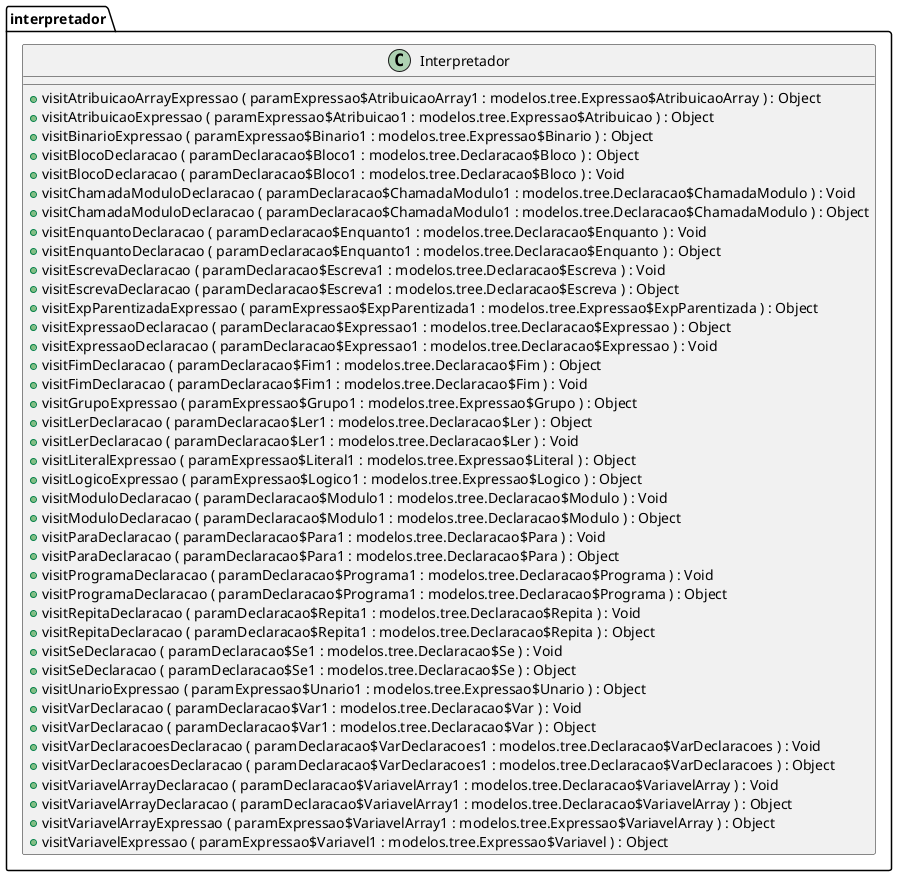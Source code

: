 @startuml

left to right direction
skinparam linetype ortho
skinparam ParticipantPadding 10
skinparam BoxPadding 10
skinparam Nodesep 100
skinparam Ranksep 100

class interpretador.Interpretador {
	{method} +visitAtribuicaoArrayExpressao ( paramExpressao$AtribuicaoArray1 : modelos.tree.Expressao$AtribuicaoArray ) : Object
	{method} +visitAtribuicaoExpressao ( paramExpressao$Atribuicao1 : modelos.tree.Expressao$Atribuicao ) : Object
	{method} +visitBinarioExpressao ( paramExpressao$Binario1 : modelos.tree.Expressao$Binario ) : Object
	{method} +visitBlocoDeclaracao ( paramDeclaracao$Bloco1 : modelos.tree.Declaracao$Bloco ) : Object
	{method} +visitBlocoDeclaracao ( paramDeclaracao$Bloco1 : modelos.tree.Declaracao$Bloco ) : Void
	{method} +visitChamadaModuloDeclaracao ( paramDeclaracao$ChamadaModulo1 : modelos.tree.Declaracao$ChamadaModulo ) : Void
	{method} +visitChamadaModuloDeclaracao ( paramDeclaracao$ChamadaModulo1 : modelos.tree.Declaracao$ChamadaModulo ) : Object
	{method} +visitEnquantoDeclaracao ( paramDeclaracao$Enquanto1 : modelos.tree.Declaracao$Enquanto ) : Void
	{method} +visitEnquantoDeclaracao ( paramDeclaracao$Enquanto1 : modelos.tree.Declaracao$Enquanto ) : Object
	{method} +visitEscrevaDeclaracao ( paramDeclaracao$Escreva1 : modelos.tree.Declaracao$Escreva ) : Void
	{method} +visitEscrevaDeclaracao ( paramDeclaracao$Escreva1 : modelos.tree.Declaracao$Escreva ) : Object
	{method} +visitExpParentizadaExpressao ( paramExpressao$ExpParentizada1 : modelos.tree.Expressao$ExpParentizada ) : Object
	{method} +visitExpressaoDeclaracao ( paramDeclaracao$Expressao1 : modelos.tree.Declaracao$Expressao ) : Object
	{method} +visitExpressaoDeclaracao ( paramDeclaracao$Expressao1 : modelos.tree.Declaracao$Expressao ) : Void
	{method} +visitFimDeclaracao ( paramDeclaracao$Fim1 : modelos.tree.Declaracao$Fim ) : Object
	{method} +visitFimDeclaracao ( paramDeclaracao$Fim1 : modelos.tree.Declaracao$Fim ) : Void
	{method} +visitGrupoExpressao ( paramExpressao$Grupo1 : modelos.tree.Expressao$Grupo ) : Object
	{method} +visitLerDeclaracao ( paramDeclaracao$Ler1 : modelos.tree.Declaracao$Ler ) : Object
	{method} +visitLerDeclaracao ( paramDeclaracao$Ler1 : modelos.tree.Declaracao$Ler ) : Void
	{method} +visitLiteralExpressao ( paramExpressao$Literal1 : modelos.tree.Expressao$Literal ) : Object
	{method} +visitLogicoExpressao ( paramExpressao$Logico1 : modelos.tree.Expressao$Logico ) : Object
	{method} +visitModuloDeclaracao ( paramDeclaracao$Modulo1 : modelos.tree.Declaracao$Modulo ) : Void
	{method} +visitModuloDeclaracao ( paramDeclaracao$Modulo1 : modelos.tree.Declaracao$Modulo ) : Object
	{method} +visitParaDeclaracao ( paramDeclaracao$Para1 : modelos.tree.Declaracao$Para ) : Void
	{method} +visitParaDeclaracao ( paramDeclaracao$Para1 : modelos.tree.Declaracao$Para ) : Object
	{method} +visitProgramaDeclaracao ( paramDeclaracao$Programa1 : modelos.tree.Declaracao$Programa ) : Void
	{method} +visitProgramaDeclaracao ( paramDeclaracao$Programa1 : modelos.tree.Declaracao$Programa ) : Object
	{method} +visitRepitaDeclaracao ( paramDeclaracao$Repita1 : modelos.tree.Declaracao$Repita ) : Void
	{method} +visitRepitaDeclaracao ( paramDeclaracao$Repita1 : modelos.tree.Declaracao$Repita ) : Object
	{method} +visitSeDeclaracao ( paramDeclaracao$Se1 : modelos.tree.Declaracao$Se ) : Void
	{method} +visitSeDeclaracao ( paramDeclaracao$Se1 : modelos.tree.Declaracao$Se ) : Object
	{method} +visitUnarioExpressao ( paramExpressao$Unario1 : modelos.tree.Expressao$Unario ) : Object
	{method} +visitVarDeclaracao ( paramDeclaracao$Var1 : modelos.tree.Declaracao$Var ) : Void
	{method} +visitVarDeclaracao ( paramDeclaracao$Var1 : modelos.tree.Declaracao$Var ) : Object
	{method} +visitVarDeclaracoesDeclaracao ( paramDeclaracao$VarDeclaracoes1 : modelos.tree.Declaracao$VarDeclaracoes ) : Void
	{method} +visitVarDeclaracoesDeclaracao ( paramDeclaracao$VarDeclaracoes1 : modelos.tree.Declaracao$VarDeclaracoes ) : Object
	{method} +visitVariavelArrayDeclaracao ( paramDeclaracao$VariavelArray1 : modelos.tree.Declaracao$VariavelArray ) : Void
	{method} +visitVariavelArrayDeclaracao ( paramDeclaracao$VariavelArray1 : modelos.tree.Declaracao$VariavelArray ) : Object
	{method} +visitVariavelArrayExpressao ( paramExpressao$VariavelArray1 : modelos.tree.Expressao$VariavelArray ) : Object
	{method} +visitVariavelExpressao ( paramExpressao$Variavel1 : modelos.tree.Expressao$Variavel ) : Object
}



@enduml
